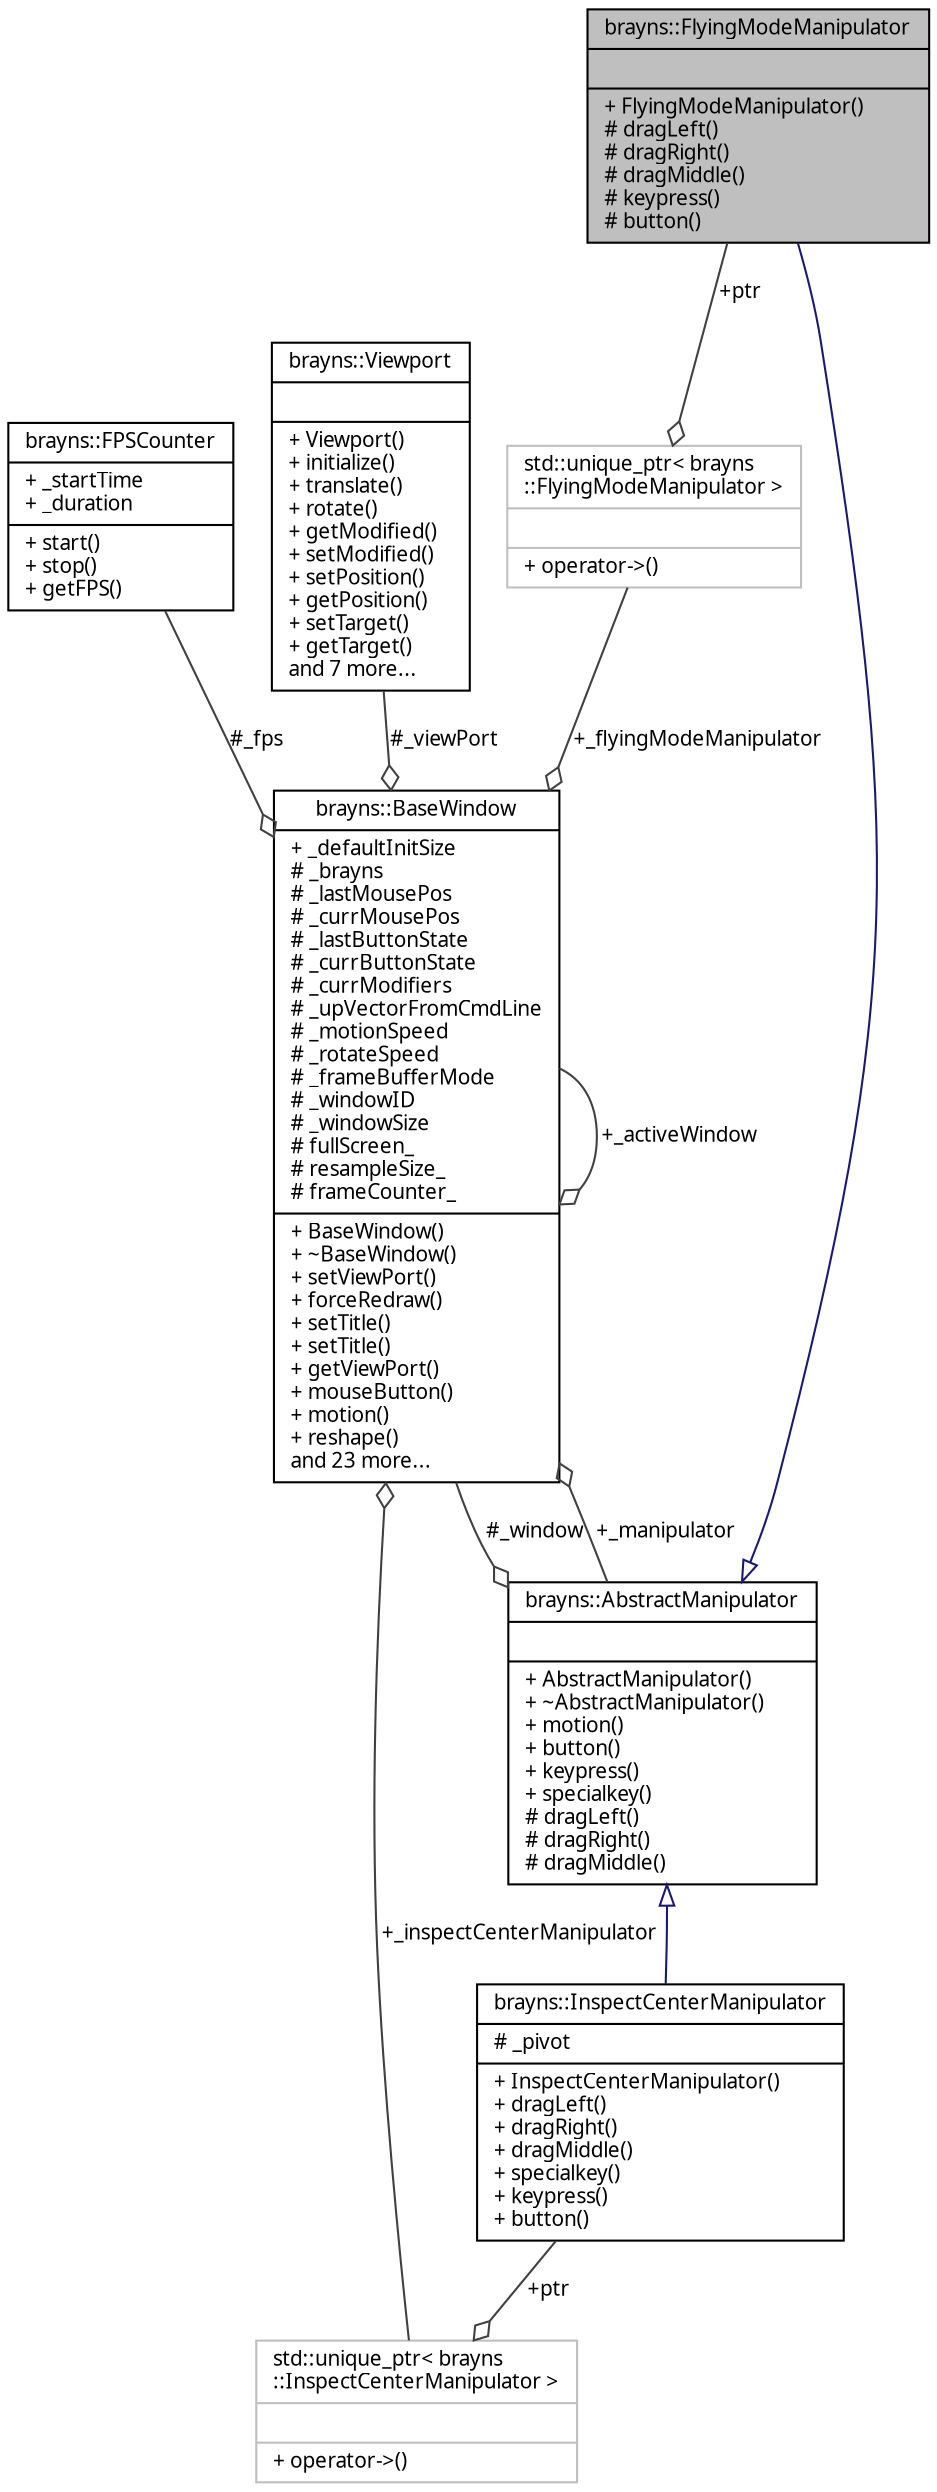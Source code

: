 digraph "brayns::FlyingModeManipulator"
{
  edge [fontname="Sans",fontsize="10",labelfontname="Sans",labelfontsize="10"];
  node [fontname="Sans",fontsize="10",shape=record];
  Node1 [label="{brayns::FlyingModeManipulator\n||+ FlyingModeManipulator()\l# dragLeft()\l# dragRight()\l# dragMiddle()\l# keypress()\l# button()\l}",height=0.2,width=0.4,color="black", fillcolor="grey75", style="filled" fontcolor="black"];
  Node2 -> Node1 [dir="back",color="midnightblue",fontsize="10",style="solid",arrowtail="onormal",fontname="Sans"];
  Node2 [label="{brayns::AbstractManipulator\n||+ AbstractManipulator()\l+ ~AbstractManipulator()\l+ motion()\l+ button()\l+ keypress()\l+ specialkey()\l# dragLeft()\l# dragRight()\l# dragMiddle()\l}",height=0.2,width=0.4,color="black", fillcolor="white", style="filled",URL="$classbrayns_1_1_abstract_manipulator.html",tooltip="Base class for camera manipulators. "];
  Node3 -> Node2 [color="grey25",fontsize="10",style="solid",label=" #_window" ,arrowhead="odiamond",fontname="Sans"];
  Node3 [label="{brayns::BaseWindow\n|+ _defaultInitSize\l# _brayns\l# _lastMousePos\l# _currMousePos\l# _lastButtonState\l# _currButtonState\l# _currModifiers\l# _upVectorFromCmdLine\l# _motionSpeed\l# _rotateSpeed\l# _frameBufferMode\l# _windowID\l# _windowSize\l# fullScreen_\l# resampleSize_\l# frameCounter_\l|+ BaseWindow()\l+ ~BaseWindow()\l+ setViewPort()\l+ forceRedraw()\l+ setTitle()\l+ setTitle()\l+ getViewPort()\l+ mouseButton()\l+ motion()\l+ reshape()\land 23 more...\l}",height=0.2,width=0.4,color="black", fillcolor="white", style="filled",URL="$classbrayns_1_1_base_window.html"];
  Node4 -> Node3 [color="grey25",fontsize="10",style="solid",label=" #_fps" ,arrowhead="odiamond",fontname="Sans"];
  Node4 [label="{brayns::FPSCounter\n|+ _startTime\l+ _duration\l|+ start()\l+ stop()\l+ getFPS()\l}",height=0.2,width=0.4,color="black", fillcolor="white", style="filled",URL="$structbrayns_1_1_f_p_s_counter.html"];
  Node2 -> Node3 [color="grey25",fontsize="10",style="solid",label=" +_manipulator" ,arrowhead="odiamond",fontname="Sans"];
  Node5 -> Node3 [color="grey25",fontsize="10",style="solid",label=" +_inspectCenterManipulator" ,arrowhead="odiamond",fontname="Sans"];
  Node5 [label="{std::unique_ptr\< brayns\l::InspectCenterManipulator \>\n||+ operator-\>()\l}",height=0.2,width=0.4,color="grey75", fillcolor="white", style="filled"];
  Node6 -> Node5 [color="grey25",fontsize="10",style="solid",label=" +ptr" ,arrowhead="odiamond",fontname="Sans"];
  Node6 [label="{brayns::InspectCenterManipulator\n|# _pivot\l|+ InspectCenterManipulator()\l+ dragLeft()\l+ dragRight()\l+ dragMiddle()\l+ specialkey()\l+ keypress()\l+ button()\l}",height=0.2,width=0.4,color="black", fillcolor="white", style="filled",URL="$classbrayns_1_1_inspect_center_manipulator.html",tooltip="Defines an inspect center camera manipulators. "];
  Node2 -> Node6 [dir="back",color="midnightblue",fontsize="10",style="solid",arrowtail="onormal",fontname="Sans"];
  Node3 -> Node3 [color="grey25",fontsize="10",style="solid",label=" +_activeWindow" ,arrowhead="odiamond",fontname="Sans"];
  Node7 -> Node3 [color="grey25",fontsize="10",style="solid",label=" #_viewPort" ,arrowhead="odiamond",fontname="Sans"];
  Node7 [label="{brayns::Viewport\n||+ Viewport()\l+ initialize()\l+ translate()\l+ rotate()\l+ getModified()\l+ setModified()\l+ setPosition()\l+ getPosition()\l+ setTarget()\l+ getTarget()\land 7 more...\l}",height=0.2,width=0.4,color="black", fillcolor="white", style="filled",URL="$classbrayns_1_1_viewport.html"];
  Node8 -> Node3 [color="grey25",fontsize="10",style="solid",label=" +_flyingModeManipulator" ,arrowhead="odiamond",fontname="Sans"];
  Node8 [label="{std::unique_ptr\< brayns\l::FlyingModeManipulator \>\n||+ operator-\>()\l}",height=0.2,width=0.4,color="grey75", fillcolor="white", style="filled"];
  Node1 -> Node8 [color="grey25",fontsize="10",style="solid",label=" +ptr" ,arrowhead="odiamond",fontname="Sans"];
}
